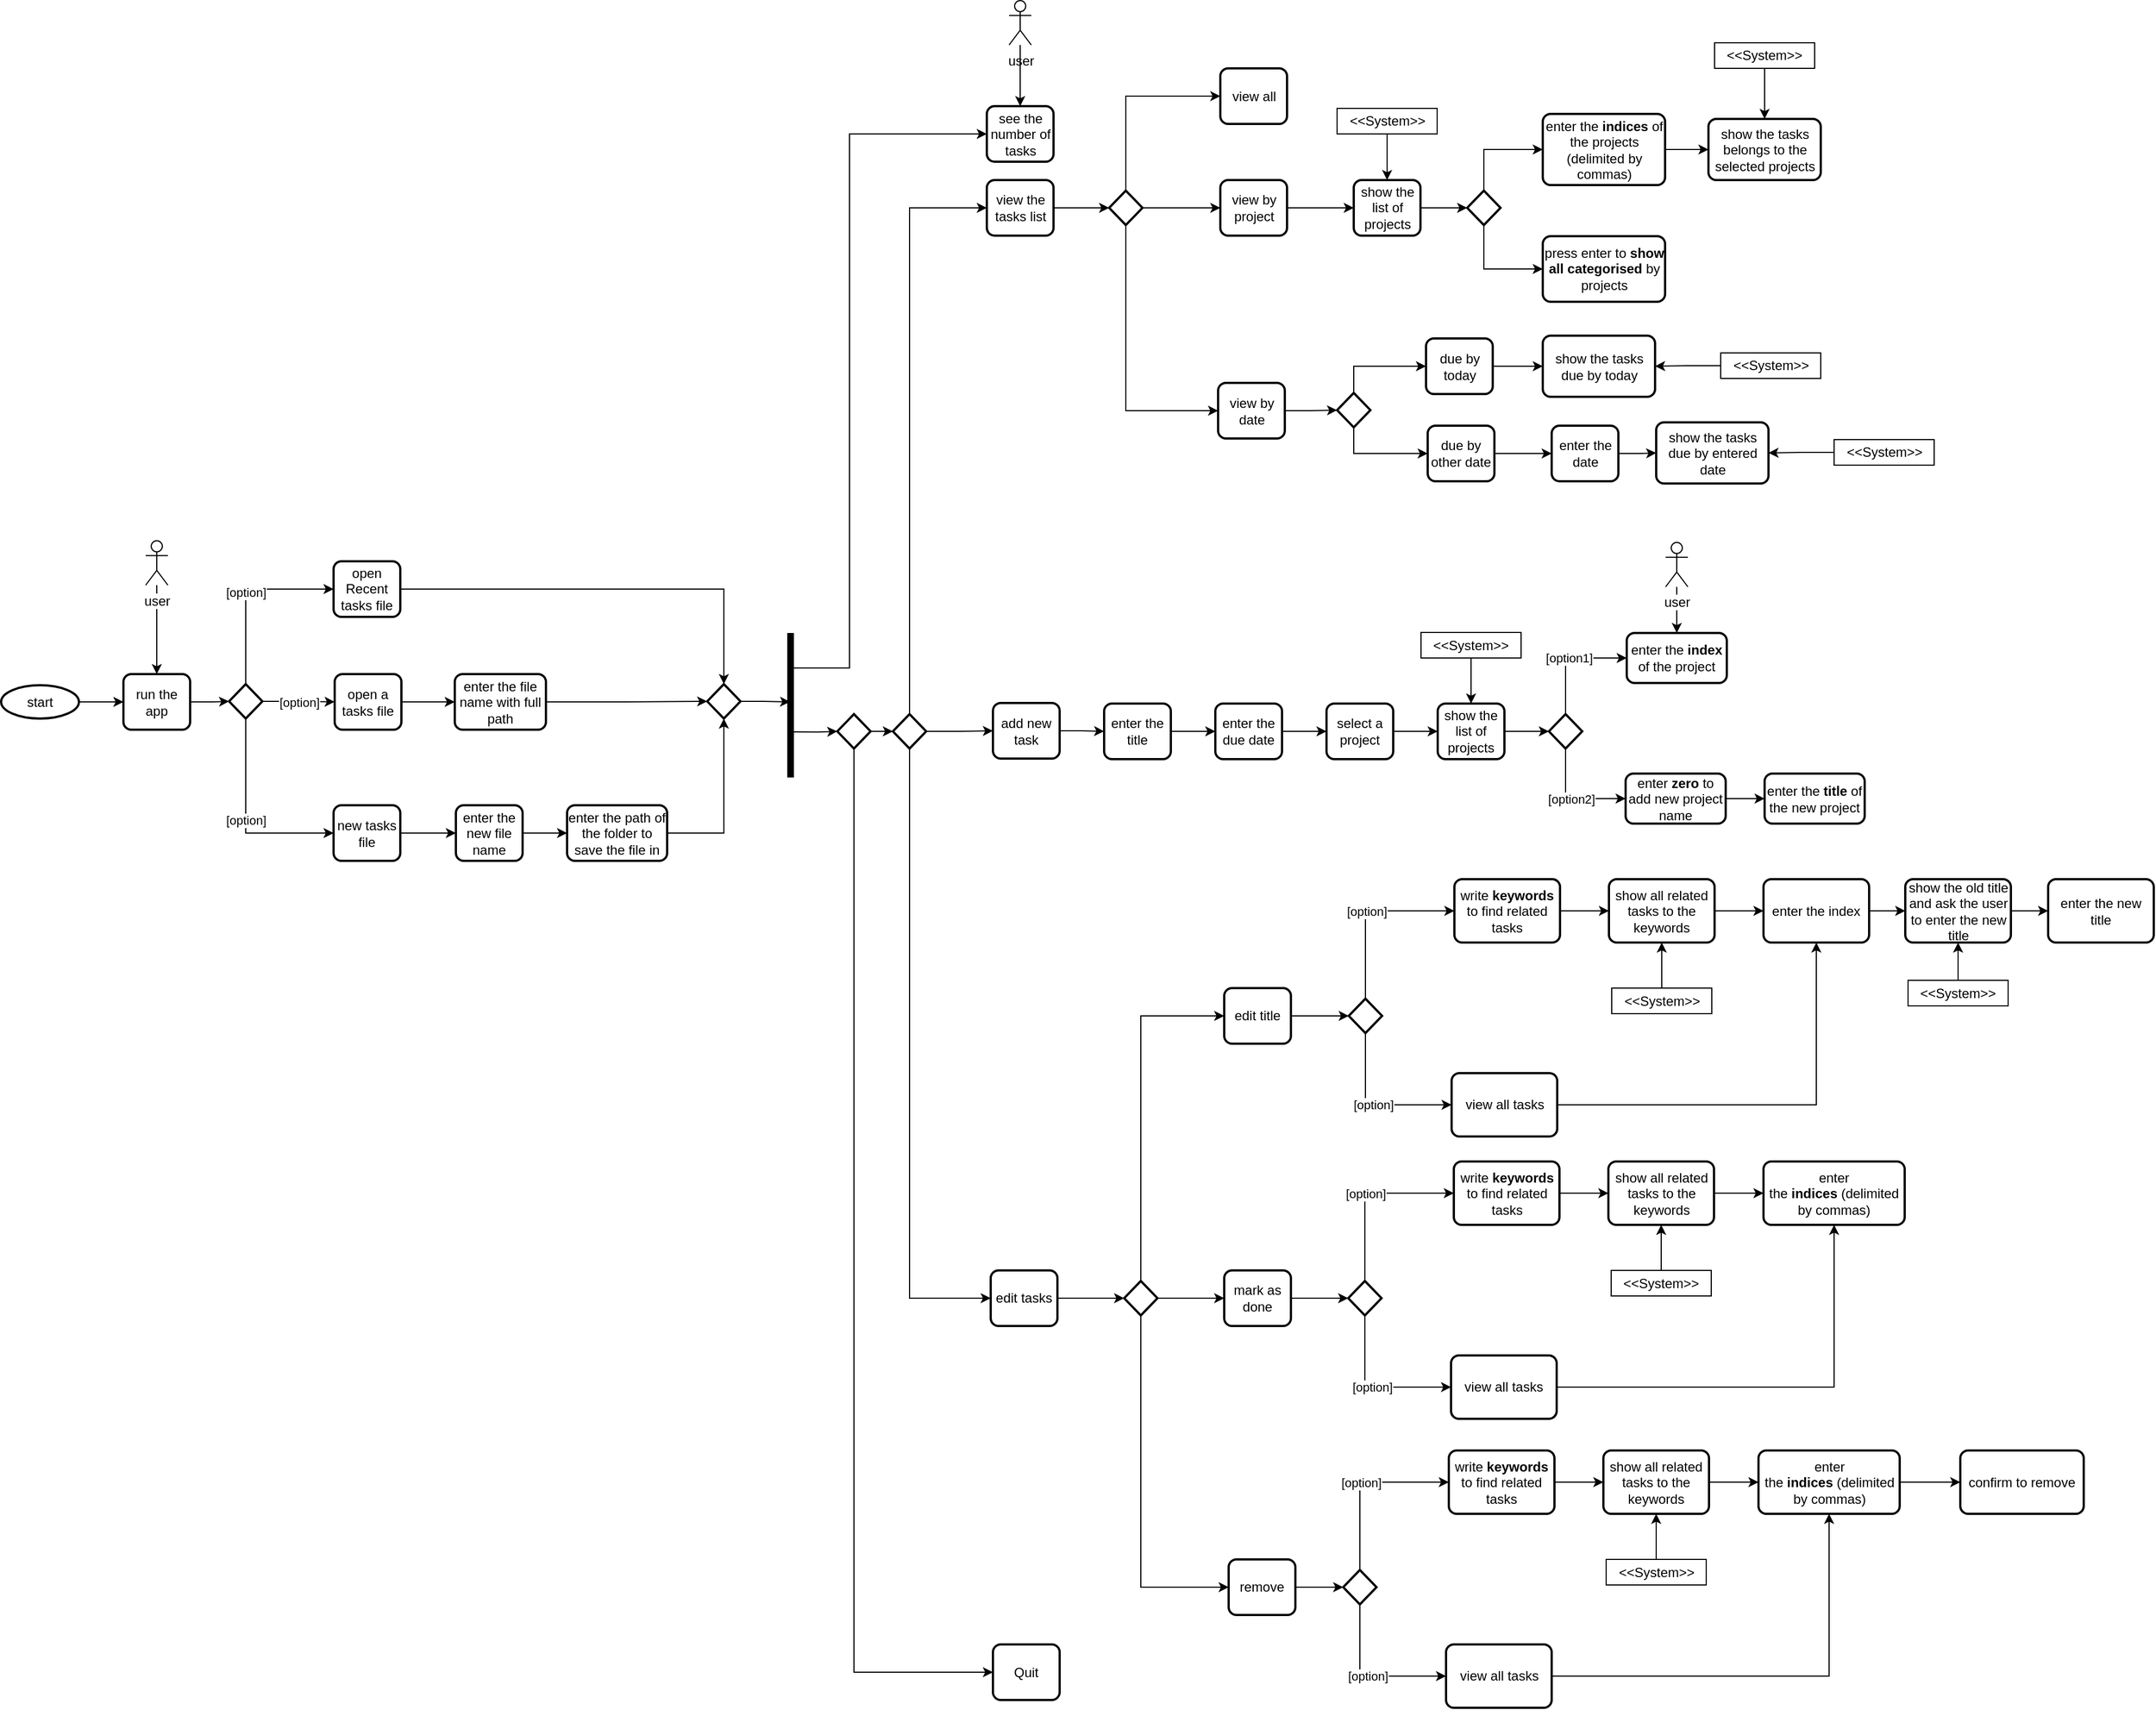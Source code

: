 <mxfile version="12.0.2" type="device" pages="1"><diagram id="8qHTtkfeRFwUpSeMdJEr" name="Process"><mxGraphModel dx="932" dy="538" grid="1" gridSize="10" guides="1" tooltips="1" connect="1" arrows="1" fold="1" page="1" pageScale="1" pageWidth="2336" pageHeight="1654" math="0" shadow="0"><root><mxCell id="0"/><mxCell id="1" parent="0"/><mxCell id="Z6QTCyZ7b-ah7vZS-pWh-4" value="" style="edgeStyle=orthogonalEdgeStyle;rounded=0;orthogonalLoop=1;jettySize=auto;html=1;" parent="1" source="Z6QTCyZ7b-ah7vZS-pWh-1" target="Z6QTCyZ7b-ah7vZS-pWh-3" edge="1"><mxGeometry relative="1" as="geometry"/></mxCell><mxCell id="Z6QTCyZ7b-ah7vZS-pWh-1" value="start" style="strokeWidth=2;html=1;shape=mxgraph.flowchart.start_1;whiteSpace=wrap;" parent="1" vertex="1"><mxGeometry x="55" y="656.5" width="70" height="30" as="geometry"/></mxCell><mxCell id="iIw2OjgRya1VTUemQfGs-57" style="edgeStyle=orthogonalEdgeStyle;rounded=0;orthogonalLoop=1;jettySize=auto;html=1;entryX=0;entryY=0.5;entryDx=0;entryDy=0;entryPerimeter=0;" parent="1" source="Z6QTCyZ7b-ah7vZS-pWh-3" target="iIw2OjgRya1VTUemQfGs-56" edge="1"><mxGeometry relative="1" as="geometry"/></mxCell><mxCell id="Z6QTCyZ7b-ah7vZS-pWh-3" value="run the app" style="rounded=1;whiteSpace=wrap;html=1;absoluteArcSize=1;arcSize=14;strokeWidth=2;" parent="1" vertex="1"><mxGeometry x="165" y="646.5" width="60" height="50" as="geometry"/></mxCell><mxCell id="Z6QTCyZ7b-ah7vZS-pWh-7" value="" style="edgeStyle=orthogonalEdgeStyle;rounded=0;orthogonalLoop=1;jettySize=auto;html=1;" parent="1" source="Z6QTCyZ7b-ah7vZS-pWh-5" target="Z6QTCyZ7b-ah7vZS-pWh-3" edge="1"><mxGeometry relative="1" as="geometry"/></mxCell><mxCell id="Z6QTCyZ7b-ah7vZS-pWh-5" value="user" style="shape=umlActor;verticalLabelPosition=bottom;labelBackgroundColor=#ffffff;verticalAlign=top;html=1;outlineConnect=0;" parent="1" vertex="1"><mxGeometry x="185" y="526.5" width="20" height="40" as="geometry"/></mxCell><mxCell id="Z6QTCyZ7b-ah7vZS-pWh-18" value="[option]" style="edgeStyle=orthogonalEdgeStyle;rounded=0;orthogonalLoop=1;jettySize=auto;html=1;entryX=0;entryY=0.5;entryDx=0;entryDy=0;exitX=1;exitY=0.5;exitDx=0;exitDy=0;exitPerimeter=0;" parent="1" source="iIw2OjgRya1VTUemQfGs-56" target="Z6QTCyZ7b-ah7vZS-pWh-16" edge="1"><mxGeometry relative="1" as="geometry"><mxPoint x="310" y="672.5" as="sourcePoint"/></mxGeometry></mxCell><mxCell id="Z6QTCyZ7b-ah7vZS-pWh-19" value="[option]" style="edgeStyle=orthogonalEdgeStyle;rounded=0;orthogonalLoop=1;jettySize=auto;html=1;exitX=0.5;exitY=0;exitDx=0;exitDy=0;exitPerimeter=0;entryX=0;entryY=0.5;entryDx=0;entryDy=0;" parent="1" source="iIw2OjgRya1VTUemQfGs-56" target="Z6QTCyZ7b-ah7vZS-pWh-15" edge="1"><mxGeometry relative="1" as="geometry"><mxPoint x="305" y="652.5" as="sourcePoint"/></mxGeometry></mxCell><mxCell id="Z6QTCyZ7b-ah7vZS-pWh-20" value="[option]" style="edgeStyle=orthogonalEdgeStyle;rounded=0;orthogonalLoop=1;jettySize=auto;html=1;exitX=0.5;exitY=1;exitDx=0;exitDy=0;exitPerimeter=0;entryX=0;entryY=0.5;entryDx=0;entryDy=0;" parent="1" source="iIw2OjgRya1VTUemQfGs-56" target="Z6QTCyZ7b-ah7vZS-pWh-17" edge="1"><mxGeometry relative="1" as="geometry"><mxPoint x="305" y="692.5" as="sourcePoint"/></mxGeometry></mxCell><mxCell id="iIw2OjgRya1VTUemQfGs-129" style="edgeStyle=orthogonalEdgeStyle;rounded=0;orthogonalLoop=1;jettySize=auto;html=1;entryX=0.5;entryY=0;entryDx=0;entryDy=0;entryPerimeter=0;" parent="1" source="Z6QTCyZ7b-ah7vZS-pWh-15" target="iIw2OjgRya1VTUemQfGs-128" edge="1"><mxGeometry relative="1" as="geometry"/></mxCell><mxCell id="Z6QTCyZ7b-ah7vZS-pWh-15" value="open Recent tasks file" style="rounded=1;whiteSpace=wrap;html=1;absoluteArcSize=1;arcSize=14;strokeWidth=2;" parent="1" vertex="1"><mxGeometry x="354" y="545" width="60" height="50" as="geometry"/></mxCell><mxCell id="iIw2OjgRya1VTUemQfGs-123" value="" style="edgeStyle=orthogonalEdgeStyle;rounded=0;orthogonalLoop=1;jettySize=auto;html=1;" parent="1" source="Z6QTCyZ7b-ah7vZS-pWh-16" target="iIw2OjgRya1VTUemQfGs-122" edge="1"><mxGeometry relative="1" as="geometry"/></mxCell><mxCell id="Z6QTCyZ7b-ah7vZS-pWh-16" value="open a tasks file" style="rounded=1;whiteSpace=wrap;html=1;absoluteArcSize=1;arcSize=14;strokeWidth=2;" parent="1" vertex="1"><mxGeometry x="355" y="646.5" width="60" height="50" as="geometry"/></mxCell><mxCell id="iIw2OjgRya1VTUemQfGs-130" style="edgeStyle=orthogonalEdgeStyle;rounded=0;orthogonalLoop=1;jettySize=auto;html=1;entryX=0;entryY=0.5;entryDx=0;entryDy=0;entryPerimeter=0;" parent="1" source="iIw2OjgRya1VTUemQfGs-122" target="iIw2OjgRya1VTUemQfGs-128" edge="1"><mxGeometry relative="1" as="geometry"/></mxCell><mxCell id="iIw2OjgRya1VTUemQfGs-122" value="enter the file name with full path" style="rounded=1;whiteSpace=wrap;html=1;absoluteArcSize=1;arcSize=14;strokeWidth=2;" parent="1" vertex="1"><mxGeometry x="463" y="646.5" width="82" height="50" as="geometry"/></mxCell><mxCell id="iIw2OjgRya1VTUemQfGs-125" value="" style="edgeStyle=orthogonalEdgeStyle;rounded=0;orthogonalLoop=1;jettySize=auto;html=1;" parent="1" source="Z6QTCyZ7b-ah7vZS-pWh-17" target="iIw2OjgRya1VTUemQfGs-124" edge="1"><mxGeometry relative="1" as="geometry"/></mxCell><mxCell id="Z6QTCyZ7b-ah7vZS-pWh-17" value="new tasks file" style="rounded=1;whiteSpace=wrap;html=1;absoluteArcSize=1;arcSize=14;strokeWidth=2;" parent="1" vertex="1"><mxGeometry x="354" y="764.5" width="60" height="50" as="geometry"/></mxCell><mxCell id="iIw2OjgRya1VTUemQfGs-127" value="" style="edgeStyle=orthogonalEdgeStyle;rounded=0;orthogonalLoop=1;jettySize=auto;html=1;" parent="1" source="iIw2OjgRya1VTUemQfGs-124" target="iIw2OjgRya1VTUemQfGs-126" edge="1"><mxGeometry relative="1" as="geometry"/></mxCell><mxCell id="iIw2OjgRya1VTUemQfGs-124" value="enter the new file name" style="rounded=1;whiteSpace=wrap;html=1;absoluteArcSize=1;arcSize=14;strokeWidth=2;" parent="1" vertex="1"><mxGeometry x="464" y="764.5" width="60" height="50" as="geometry"/></mxCell><mxCell id="iIw2OjgRya1VTUemQfGs-131" style="edgeStyle=orthogonalEdgeStyle;rounded=0;orthogonalLoop=1;jettySize=auto;html=1;entryX=0.5;entryY=1;entryDx=0;entryDy=0;entryPerimeter=0;" parent="1" source="iIw2OjgRya1VTUemQfGs-126" target="iIw2OjgRya1VTUemQfGs-128" edge="1"><mxGeometry relative="1" as="geometry"/></mxCell><mxCell id="iIw2OjgRya1VTUemQfGs-126" value="enter the path of the folder to save the file in" style="rounded=1;whiteSpace=wrap;html=1;absoluteArcSize=1;arcSize=14;strokeWidth=2;" parent="1" vertex="1"><mxGeometry x="564" y="764.5" width="90" height="50" as="geometry"/></mxCell><mxCell id="Z6QTCyZ7b-ah7vZS-pWh-27" style="edgeStyle=orthogonalEdgeStyle;rounded=0;orthogonalLoop=1;jettySize=auto;html=1;exitX=0.75;exitY=0.5;exitDx=0;exitDy=0;exitPerimeter=0;entryX=0;entryY=0.5;entryDx=0;entryDy=0;" parent="1" source="Z6QTCyZ7b-ah7vZS-pWh-21" target="Z6QTCyZ7b-ah7vZS-pWh-26" edge="1"><mxGeometry relative="1" as="geometry"><Array as="points"><mxPoint x="765" y="641"/><mxPoint x="818" y="641"/><mxPoint x="818" y="161"/></Array></mxGeometry></mxCell><mxCell id="iIw2OjgRya1VTUemQfGs-5" style="edgeStyle=orthogonalEdgeStyle;rounded=0;orthogonalLoop=1;jettySize=auto;html=1;exitX=0.5;exitY=1;exitDx=0;exitDy=0;exitPerimeter=0;entryX=0;entryY=0.5;entryDx=0;entryDy=0;" parent="1" source="iIw2OjgRya1VTUemQfGs-59" target="iIw2OjgRya1VTUemQfGs-4" edge="1"><mxGeometry relative="1" as="geometry"><Array as="points"><mxPoint x="822" y="1545"/></Array></mxGeometry></mxCell><mxCell id="iIw2OjgRya1VTUemQfGs-60" style="edgeStyle=orthogonalEdgeStyle;rounded=0;orthogonalLoop=1;jettySize=auto;html=1;entryX=0;entryY=0.5;entryDx=0;entryDy=0;entryPerimeter=0;exitX=0.315;exitY=0.694;exitDx=0;exitDy=0;exitPerimeter=0;" parent="1" source="Z6QTCyZ7b-ah7vZS-pWh-21" target="iIw2OjgRya1VTUemQfGs-59" edge="1"><mxGeometry relative="1" as="geometry"/></mxCell><mxCell id="Z6QTCyZ7b-ah7vZS-pWh-21" value="" style="shape=line;html=1;strokeWidth=6;strokeColor=#000000;rotation=-90;" parent="1" vertex="1"><mxGeometry x="700" y="669.5" width="130" height="10" as="geometry"/></mxCell><mxCell id="Z6QTCyZ7b-ah7vZS-pWh-26" value="see the number of tasks" style="rounded=1;whiteSpace=wrap;html=1;absoluteArcSize=1;arcSize=14;strokeWidth=2;" parent="1" vertex="1"><mxGeometry x="941.5" y="135.5" width="60" height="50" as="geometry"/></mxCell><mxCell id="Z6QTCyZ7b-ah7vZS-pWh-31" style="edgeStyle=orthogonalEdgeStyle;rounded=0;orthogonalLoop=1;jettySize=auto;html=1;entryX=0;entryY=0.5;entryDx=0;entryDy=0;exitX=0.5;exitY=0;exitDx=0;exitDy=0;exitPerimeter=0;" parent="1" source="Z6QTCyZ7b-ah7vZS-pWh-28" target="Z6QTCyZ7b-ah7vZS-pWh-30" edge="1"><mxGeometry relative="1" as="geometry"/></mxCell><mxCell id="Z6QTCyZ7b-ah7vZS-pWh-33" value="" style="edgeStyle=orthogonalEdgeStyle;rounded=0;orthogonalLoop=1;jettySize=auto;html=1;" parent="1" source="Z6QTCyZ7b-ah7vZS-pWh-28" target="Z6QTCyZ7b-ah7vZS-pWh-32" edge="1"><mxGeometry relative="1" as="geometry"/></mxCell><mxCell id="Z6QTCyZ7b-ah7vZS-pWh-35" style="edgeStyle=orthogonalEdgeStyle;rounded=0;orthogonalLoop=1;jettySize=auto;html=1;entryX=0;entryY=0.5;entryDx=0;entryDy=0;exitX=0.5;exitY=1;exitDx=0;exitDy=0;exitPerimeter=0;" parent="1" source="Z6QTCyZ7b-ah7vZS-pWh-28" target="Z6QTCyZ7b-ah7vZS-pWh-34" edge="1"><mxGeometry relative="1" as="geometry"/></mxCell><mxCell id="Z6QTCyZ7b-ah7vZS-pWh-28" value="" style="strokeWidth=2;html=1;shape=mxgraph.flowchart.decision;whiteSpace=wrap;" parent="1" vertex="1"><mxGeometry x="857" y="682.5" width="30" height="31" as="geometry"/></mxCell><mxCell id="iIw2OjgRya1VTUemQfGs-7" style="edgeStyle=orthogonalEdgeStyle;rounded=0;orthogonalLoop=1;jettySize=auto;html=1;" parent="1" source="Z6QTCyZ7b-ah7vZS-pWh-30" target="iIw2OjgRya1VTUemQfGs-6" edge="1"><mxGeometry relative="1" as="geometry"/></mxCell><mxCell id="Z6QTCyZ7b-ah7vZS-pWh-30" value="view the tasks list" style="rounded=1;whiteSpace=wrap;html=1;absoluteArcSize=1;arcSize=14;strokeWidth=2;" parent="1" vertex="1"><mxGeometry x="941.5" y="202" width="60" height="50" as="geometry"/></mxCell><mxCell id="iIw2OjgRya1VTUemQfGs-15" value="" style="edgeStyle=orthogonalEdgeStyle;rounded=0;orthogonalLoop=1;jettySize=auto;html=1;" parent="1" source="Z6QTCyZ7b-ah7vZS-pWh-32" target="iIw2OjgRya1VTUemQfGs-14" edge="1"><mxGeometry relative="1" as="geometry"/></mxCell><mxCell id="Z6QTCyZ7b-ah7vZS-pWh-32" value="add new task" style="rounded=1;whiteSpace=wrap;html=1;absoluteArcSize=1;arcSize=14;strokeWidth=2;" parent="1" vertex="1"><mxGeometry x="947" y="672.5" width="60" height="50" as="geometry"/></mxCell><mxCell id="iIw2OjgRya1VTUemQfGs-17" value="" style="edgeStyle=orthogonalEdgeStyle;rounded=0;orthogonalLoop=1;jettySize=auto;html=1;" parent="1" source="iIw2OjgRya1VTUemQfGs-14" target="iIw2OjgRya1VTUemQfGs-16" edge="1"><mxGeometry relative="1" as="geometry"/></mxCell><mxCell id="iIw2OjgRya1VTUemQfGs-14" value="enter the title" style="rounded=1;whiteSpace=wrap;html=1;absoluteArcSize=1;arcSize=14;strokeWidth=2;" parent="1" vertex="1"><mxGeometry x="1047" y="673" width="60" height="50" as="geometry"/></mxCell><mxCell id="iIw2OjgRya1VTUemQfGs-19" value="" style="edgeStyle=orthogonalEdgeStyle;rounded=0;orthogonalLoop=1;jettySize=auto;html=1;" parent="1" source="iIw2OjgRya1VTUemQfGs-16" target="iIw2OjgRya1VTUemQfGs-18" edge="1"><mxGeometry relative="1" as="geometry"/></mxCell><mxCell id="iIw2OjgRya1VTUemQfGs-16" value="enter the due date" style="rounded=1;whiteSpace=wrap;html=1;absoluteArcSize=1;arcSize=14;strokeWidth=2;" parent="1" vertex="1"><mxGeometry x="1147" y="673" width="60" height="50" as="geometry"/></mxCell><mxCell id="iIw2OjgRya1VTUemQfGs-21" value="" style="edgeStyle=orthogonalEdgeStyle;rounded=0;orthogonalLoop=1;jettySize=auto;html=1;" parent="1" source="iIw2OjgRya1VTUemQfGs-18" target="iIw2OjgRya1VTUemQfGs-20" edge="1"><mxGeometry relative="1" as="geometry"/></mxCell><mxCell id="iIw2OjgRya1VTUemQfGs-18" value="select a project" style="rounded=1;whiteSpace=wrap;html=1;absoluteArcSize=1;arcSize=14;strokeWidth=2;" parent="1" vertex="1"><mxGeometry x="1247" y="673" width="60" height="50" as="geometry"/></mxCell><mxCell id="iIw2OjgRya1VTUemQfGs-30" style="edgeStyle=orthogonalEdgeStyle;rounded=0;orthogonalLoop=1;jettySize=auto;html=1;entryX=0;entryY=0.5;entryDx=0;entryDy=0;entryPerimeter=0;" parent="1" source="iIw2OjgRya1VTUemQfGs-20" target="iIw2OjgRya1VTUemQfGs-27" edge="1"><mxGeometry relative="1" as="geometry"/></mxCell><mxCell id="iIw2OjgRya1VTUemQfGs-20" value="show the list of projects" style="rounded=1;whiteSpace=wrap;html=1;absoluteArcSize=1;arcSize=14;strokeWidth=2;" parent="1" vertex="1"><mxGeometry x="1347" y="673" width="60" height="50" as="geometry"/></mxCell><mxCell id="iIw2OjgRya1VTUemQfGs-25" value="enter the &lt;b&gt;index&lt;/b&gt; of the project" style="rounded=1;whiteSpace=wrap;html=1;absoluteArcSize=1;arcSize=14;strokeWidth=2;" parent="1" vertex="1"><mxGeometry x="1517" y="609.5" width="90" height="45" as="geometry"/></mxCell><mxCell id="iIw2OjgRya1VTUemQfGs-65" style="edgeStyle=orthogonalEdgeStyle;rounded=0;orthogonalLoop=1;jettySize=auto;html=1;" parent="1" source="Z6QTCyZ7b-ah7vZS-pWh-34" target="iIw2OjgRya1VTUemQfGs-64" edge="1"><mxGeometry relative="1" as="geometry"/></mxCell><mxCell id="Z6QTCyZ7b-ah7vZS-pWh-34" value="edit tasks" style="rounded=1;whiteSpace=wrap;html=1;absoluteArcSize=1;arcSize=14;strokeWidth=2;" parent="1" vertex="1"><mxGeometry x="945" y="1183" width="60" height="50" as="geometry"/></mxCell><mxCell id="iIw2OjgRya1VTUemQfGs-74" style="edgeStyle=orthogonalEdgeStyle;rounded=0;orthogonalLoop=1;jettySize=auto;html=1;entryX=0;entryY=0.5;entryDx=0;entryDy=0;entryPerimeter=0;" parent="1" source="iIw2OjgRya1VTUemQfGs-62" target="iIw2OjgRya1VTUemQfGs-73" edge="1"><mxGeometry relative="1" as="geometry"/></mxCell><mxCell id="iIw2OjgRya1VTUemQfGs-62" value="edit title" style="rounded=1;whiteSpace=wrap;html=1;absoluteArcSize=1;arcSize=14;strokeWidth=2;" parent="1" vertex="1"><mxGeometry x="1155" y="929" width="60" height="50" as="geometry"/></mxCell><mxCell id="iIw2OjgRya1VTUemQfGs-1" value="user" style="shape=umlActor;verticalLabelPosition=bottom;labelBackgroundColor=#ffffff;verticalAlign=top;html=1;outlineConnect=0;" parent="1" vertex="1"><mxGeometry x="961.5" y="40.5" width="20" height="40" as="geometry"/></mxCell><mxCell id="iIw2OjgRya1VTUemQfGs-2" value="" style="edgeStyle=orthogonalEdgeStyle;rounded=0;orthogonalLoop=1;jettySize=auto;html=1;entryX=0.5;entryY=0;entryDx=0;entryDy=0;" parent="1" source="iIw2OjgRya1VTUemQfGs-1" target="Z6QTCyZ7b-ah7vZS-pWh-26" edge="1"><mxGeometry relative="1" as="geometry"><mxPoint x="895.5" y="110.5" as="targetPoint"/></mxGeometry></mxCell><mxCell id="iIw2OjgRya1VTUemQfGs-4" value="Quit" style="rounded=1;whiteSpace=wrap;html=1;absoluteArcSize=1;arcSize=14;strokeWidth=2;" parent="1" vertex="1"><mxGeometry x="947" y="1519.5" width="60" height="50" as="geometry"/></mxCell><mxCell id="iIw2OjgRya1VTUemQfGs-9" style="edgeStyle=orthogonalEdgeStyle;rounded=0;orthogonalLoop=1;jettySize=auto;html=1;entryX=0;entryY=0.5;entryDx=0;entryDy=0;exitX=0.5;exitY=0;exitDx=0;exitDy=0;exitPerimeter=0;" parent="1" source="iIw2OjgRya1VTUemQfGs-6" target="iIw2OjgRya1VTUemQfGs-8" edge="1"><mxGeometry relative="1" as="geometry"/></mxCell><mxCell id="iIw2OjgRya1VTUemQfGs-11" style="edgeStyle=orthogonalEdgeStyle;rounded=0;orthogonalLoop=1;jettySize=auto;html=1;entryX=0;entryY=0.5;entryDx=0;entryDy=0;" parent="1" source="iIw2OjgRya1VTUemQfGs-6" target="iIw2OjgRya1VTUemQfGs-10" edge="1"><mxGeometry relative="1" as="geometry"/></mxCell><mxCell id="iIw2OjgRya1VTUemQfGs-13" style="edgeStyle=orthogonalEdgeStyle;rounded=0;orthogonalLoop=1;jettySize=auto;html=1;entryX=0;entryY=0.5;entryDx=0;entryDy=0;exitX=0.5;exitY=1;exitDx=0;exitDy=0;exitPerimeter=0;" parent="1" source="iIw2OjgRya1VTUemQfGs-6" target="iIw2OjgRya1VTUemQfGs-12" edge="1"><mxGeometry relative="1" as="geometry"/></mxCell><mxCell id="iIw2OjgRya1VTUemQfGs-6" value="" style="strokeWidth=2;html=1;shape=mxgraph.flowchart.decision;whiteSpace=wrap;" parent="1" vertex="1"><mxGeometry x="1051.5" y="211.5" width="30" height="31" as="geometry"/></mxCell><mxCell id="iIw2OjgRya1VTUemQfGs-8" value="view all" style="rounded=1;whiteSpace=wrap;html=1;absoluteArcSize=1;arcSize=14;strokeWidth=2;" parent="1" vertex="1"><mxGeometry x="1151.5" y="101.5" width="60" height="50" as="geometry"/></mxCell><mxCell id="iIw2OjgRya1VTUemQfGs-39" value="" style="edgeStyle=orthogonalEdgeStyle;rounded=0;orthogonalLoop=1;jettySize=auto;html=1;" parent="1" source="iIw2OjgRya1VTUemQfGs-10" target="iIw2OjgRya1VTUemQfGs-38" edge="1"><mxGeometry relative="1" as="geometry"/></mxCell><mxCell id="iIw2OjgRya1VTUemQfGs-10" value="view by project" style="rounded=1;whiteSpace=wrap;html=1;absoluteArcSize=1;arcSize=14;strokeWidth=2;" parent="1" vertex="1"><mxGeometry x="1151.5" y="202" width="60" height="50" as="geometry"/></mxCell><mxCell id="iIw2OjgRya1VTUemQfGs-45" style="edgeStyle=orthogonalEdgeStyle;rounded=0;orthogonalLoop=1;jettySize=auto;html=1;entryX=0;entryY=0.5;entryDx=0;entryDy=0;entryPerimeter=0;" parent="1" source="iIw2OjgRya1VTUemQfGs-38" target="iIw2OjgRya1VTUemQfGs-43" edge="1"><mxGeometry relative="1" as="geometry"/></mxCell><mxCell id="iIw2OjgRya1VTUemQfGs-38" value="show the list of projects" style="rounded=1;whiteSpace=wrap;html=1;absoluteArcSize=1;arcSize=14;strokeWidth=2;" parent="1" vertex="1"><mxGeometry x="1271.5" y="202" width="60" height="50" as="geometry"/></mxCell><mxCell id="iIw2OjgRya1VTUemQfGs-134" style="edgeStyle=orthogonalEdgeStyle;rounded=0;orthogonalLoop=1;jettySize=auto;html=1;entryX=0;entryY=0.5;entryDx=0;entryDy=0;entryPerimeter=0;" parent="1" source="iIw2OjgRya1VTUemQfGs-12" target="iIw2OjgRya1VTUemQfGs-133" edge="1"><mxGeometry relative="1" as="geometry"/></mxCell><mxCell id="iIw2OjgRya1VTUemQfGs-12" value="view by date" style="rounded=1;whiteSpace=wrap;html=1;absoluteArcSize=1;arcSize=14;strokeWidth=2;" parent="1" vertex="1"><mxGeometry x="1149.5" y="384.5" width="60" height="50" as="geometry"/></mxCell><mxCell id="iIw2OjgRya1VTUemQfGs-24" value="" style="edgeStyle=orthogonalEdgeStyle;rounded=0;orthogonalLoop=1;jettySize=auto;html=1;" parent="1" source="iIw2OjgRya1VTUemQfGs-23" target="iIw2OjgRya1VTUemQfGs-20" edge="1"><mxGeometry relative="1" as="geometry"/></mxCell><mxCell id="iIw2OjgRya1VTUemQfGs-23" value="&amp;lt;&amp;lt;System&amp;gt;&amp;gt;" style="rounded=0;whiteSpace=wrap;html=1;" parent="1" vertex="1"><mxGeometry x="1332" y="609" width="90" height="23" as="geometry"/></mxCell><mxCell id="iIw2OjgRya1VTUemQfGs-31" value="[option1]" style="edgeStyle=orthogonalEdgeStyle;rounded=0;orthogonalLoop=1;jettySize=auto;html=1;entryX=0;entryY=0.5;entryDx=0;entryDy=0;exitX=0.5;exitY=0;exitDx=0;exitDy=0;exitPerimeter=0;" parent="1" source="iIw2OjgRya1VTUemQfGs-27" target="iIw2OjgRya1VTUemQfGs-25" edge="1"><mxGeometry relative="1" as="geometry"/></mxCell><mxCell id="iIw2OjgRya1VTUemQfGs-33" value="[option2]" style="edgeStyle=orthogonalEdgeStyle;rounded=0;orthogonalLoop=1;jettySize=auto;html=1;entryX=0;entryY=0.5;entryDx=0;entryDy=0;exitX=0.5;exitY=1;exitDx=0;exitDy=0;exitPerimeter=0;" parent="1" source="iIw2OjgRya1VTUemQfGs-27" target="iIw2OjgRya1VTUemQfGs-32" edge="1"><mxGeometry relative="1" as="geometry"/></mxCell><mxCell id="iIw2OjgRya1VTUemQfGs-27" value="" style="strokeWidth=2;html=1;shape=mxgraph.flowchart.decision;whiteSpace=wrap;" parent="1" vertex="1"><mxGeometry x="1447" y="682.5" width="30" height="31" as="geometry"/></mxCell><mxCell id="iIw2OjgRya1VTUemQfGs-35" value="" style="edgeStyle=orthogonalEdgeStyle;rounded=0;orthogonalLoop=1;jettySize=auto;html=1;" parent="1" source="iIw2OjgRya1VTUemQfGs-32" target="iIw2OjgRya1VTUemQfGs-34" edge="1"><mxGeometry relative="1" as="geometry"/></mxCell><mxCell id="iIw2OjgRya1VTUemQfGs-32" value="enter &lt;b&gt;zero&lt;/b&gt; to add new project name" style="rounded=1;whiteSpace=wrap;html=1;absoluteArcSize=1;arcSize=14;strokeWidth=2;" parent="1" vertex="1"><mxGeometry x="1516" y="736" width="90" height="45" as="geometry"/></mxCell><mxCell id="iIw2OjgRya1VTUemQfGs-34" value="enter the &lt;b&gt;title&lt;/b&gt; of the new project" style="rounded=1;whiteSpace=wrap;html=1;absoluteArcSize=1;arcSize=14;strokeWidth=2;" parent="1" vertex="1"><mxGeometry x="1641" y="736" width="90" height="45" as="geometry"/></mxCell><mxCell id="iIw2OjgRya1VTUemQfGs-37" style="edgeStyle=orthogonalEdgeStyle;rounded=0;orthogonalLoop=1;jettySize=auto;html=1;entryX=0.5;entryY=0;entryDx=0;entryDy=0;" parent="1" source="iIw2OjgRya1VTUemQfGs-36" target="iIw2OjgRya1VTUemQfGs-25" edge="1"><mxGeometry relative="1" as="geometry"/></mxCell><mxCell id="iIw2OjgRya1VTUemQfGs-36" value="user" style="shape=umlActor;verticalLabelPosition=bottom;labelBackgroundColor=#ffffff;verticalAlign=top;html=1;outlineConnect=0;" parent="1" vertex="1"><mxGeometry x="1552" y="528" width="20" height="40" as="geometry"/></mxCell><mxCell id="iIw2OjgRya1VTUemQfGs-41" style="edgeStyle=orthogonalEdgeStyle;rounded=0;orthogonalLoop=1;jettySize=auto;html=1;entryX=0.5;entryY=0;entryDx=0;entryDy=0;" parent="1" source="iIw2OjgRya1VTUemQfGs-40" target="iIw2OjgRya1VTUemQfGs-38" edge="1"><mxGeometry relative="1" as="geometry"/></mxCell><mxCell id="iIw2OjgRya1VTUemQfGs-40" value="&amp;lt;&amp;lt;System&amp;gt;&amp;gt;" style="rounded=0;whiteSpace=wrap;html=1;" parent="1" vertex="1"><mxGeometry x="1256.5" y="137.5" width="90" height="23" as="geometry"/></mxCell><mxCell id="iIw2OjgRya1VTUemQfGs-51" value="" style="edgeStyle=orthogonalEdgeStyle;rounded=0;orthogonalLoop=1;jettySize=auto;html=1;" parent="1" source="iIw2OjgRya1VTUemQfGs-42" target="iIw2OjgRya1VTUemQfGs-50" edge="1"><mxGeometry relative="1" as="geometry"/></mxCell><mxCell id="iIw2OjgRya1VTUemQfGs-42" value="enter the &lt;b&gt;indices&lt;/b&gt;&amp;nbsp;of the projects (delimited by commas)" style="rounded=1;whiteSpace=wrap;html=1;absoluteArcSize=1;arcSize=14;strokeWidth=2;" parent="1" vertex="1"><mxGeometry x="1441.5" y="142.5" width="110" height="64" as="geometry"/></mxCell><mxCell id="iIw2OjgRya1VTUemQfGs-50" value="show the tasks belongs to the selected projects" style="rounded=1;whiteSpace=wrap;html=1;absoluteArcSize=1;arcSize=14;strokeWidth=2;" parent="1" vertex="1"><mxGeometry x="1590.5" y="147" width="101" height="55" as="geometry"/></mxCell><mxCell id="iIw2OjgRya1VTUemQfGs-47" style="edgeStyle=orthogonalEdgeStyle;rounded=0;orthogonalLoop=1;jettySize=auto;html=1;entryX=0;entryY=0.5;entryDx=0;entryDy=0;exitX=0.5;exitY=0;exitDx=0;exitDy=0;exitPerimeter=0;" parent="1" source="iIw2OjgRya1VTUemQfGs-43" target="iIw2OjgRya1VTUemQfGs-42" edge="1"><mxGeometry relative="1" as="geometry"/></mxCell><mxCell id="iIw2OjgRya1VTUemQfGs-49" style="edgeStyle=orthogonalEdgeStyle;rounded=0;orthogonalLoop=1;jettySize=auto;html=1;entryX=0;entryY=0.5;entryDx=0;entryDy=0;exitX=0.5;exitY=1;exitDx=0;exitDy=0;exitPerimeter=0;" parent="1" source="iIw2OjgRya1VTUemQfGs-43" target="iIw2OjgRya1VTUemQfGs-48" edge="1"><mxGeometry relative="1" as="geometry"/></mxCell><mxCell id="iIw2OjgRya1VTUemQfGs-43" value="" style="strokeWidth=2;html=1;shape=mxgraph.flowchart.decision;whiteSpace=wrap;" parent="1" vertex="1"><mxGeometry x="1373.5" y="211.5" width="30" height="31" as="geometry"/></mxCell><mxCell id="iIw2OjgRya1VTUemQfGs-48" value="press enter to &lt;b&gt;show all&amp;nbsp;categorised&amp;nbsp;&lt;/b&gt;by projects" style="rounded=1;whiteSpace=wrap;html=1;absoluteArcSize=1;arcSize=14;strokeWidth=2;" parent="1" vertex="1"><mxGeometry x="1441.5" y="252.5" width="110" height="59" as="geometry"/></mxCell><mxCell id="iIw2OjgRya1VTUemQfGs-55" value="" style="edgeStyle=orthogonalEdgeStyle;rounded=0;orthogonalLoop=1;jettySize=auto;html=1;" parent="1" source="iIw2OjgRya1VTUemQfGs-52" target="iIw2OjgRya1VTUemQfGs-50" edge="1"><mxGeometry relative="1" as="geometry"/></mxCell><mxCell id="iIw2OjgRya1VTUemQfGs-52" value="&amp;lt;&amp;lt;System&amp;gt;&amp;gt;" style="rounded=0;whiteSpace=wrap;html=1;" parent="1" vertex="1"><mxGeometry x="1596" y="78.5" width="90" height="23" as="geometry"/></mxCell><mxCell id="iIw2OjgRya1VTUemQfGs-56" value="" style="strokeWidth=2;html=1;shape=mxgraph.flowchart.decision;whiteSpace=wrap;" parent="1" vertex="1"><mxGeometry x="260" y="655.5" width="30" height="31" as="geometry"/></mxCell><mxCell id="iIw2OjgRya1VTUemQfGs-61" style="edgeStyle=orthogonalEdgeStyle;rounded=0;orthogonalLoop=1;jettySize=auto;html=1;exitX=1;exitY=0.5;exitDx=0;exitDy=0;exitPerimeter=0;" parent="1" source="iIw2OjgRya1VTUemQfGs-59" target="Z6QTCyZ7b-ah7vZS-pWh-28" edge="1"><mxGeometry relative="1" as="geometry"/></mxCell><mxCell id="iIw2OjgRya1VTUemQfGs-59" value="" style="strokeWidth=2;html=1;shape=mxgraph.flowchart.decision;whiteSpace=wrap;" parent="1" vertex="1"><mxGeometry x="807" y="682.5" width="30" height="31" as="geometry"/></mxCell><mxCell id="iIw2OjgRya1VTUemQfGs-66" style="edgeStyle=orthogonalEdgeStyle;rounded=0;orthogonalLoop=1;jettySize=auto;html=1;entryX=0;entryY=0.5;entryDx=0;entryDy=0;exitX=0.5;exitY=0;exitDx=0;exitDy=0;exitPerimeter=0;" parent="1" source="iIw2OjgRya1VTUemQfGs-64" target="iIw2OjgRya1VTUemQfGs-62" edge="1"><mxGeometry relative="1" as="geometry"/></mxCell><mxCell id="iIw2OjgRya1VTUemQfGs-70" value="" style="edgeStyle=orthogonalEdgeStyle;rounded=0;orthogonalLoop=1;jettySize=auto;html=1;" parent="1" source="iIw2OjgRya1VTUemQfGs-64" target="iIw2OjgRya1VTUemQfGs-69" edge="1"><mxGeometry relative="1" as="geometry"/></mxCell><mxCell id="iIw2OjgRya1VTUemQfGs-72" style="edgeStyle=orthogonalEdgeStyle;rounded=0;orthogonalLoop=1;jettySize=auto;html=1;entryX=0;entryY=0.5;entryDx=0;entryDy=0;exitX=0.5;exitY=1;exitDx=0;exitDy=0;exitPerimeter=0;" parent="1" source="iIw2OjgRya1VTUemQfGs-64" target="iIw2OjgRya1VTUemQfGs-71" edge="1"><mxGeometry relative="1" as="geometry"/></mxCell><mxCell id="iIw2OjgRya1VTUemQfGs-64" value="" style="strokeWidth=2;html=1;shape=mxgraph.flowchart.decision;whiteSpace=wrap;" parent="1" vertex="1"><mxGeometry x="1065" y="1192.5" width="30" height="31" as="geometry"/></mxCell><mxCell id="iIw2OjgRya1VTUemQfGs-104" style="edgeStyle=orthogonalEdgeStyle;rounded=0;orthogonalLoop=1;jettySize=auto;html=1;entryX=0;entryY=0.5;entryDx=0;entryDy=0;entryPerimeter=0;" parent="1" source="iIw2OjgRya1VTUemQfGs-69" target="iIw2OjgRya1VTUemQfGs-94" edge="1"><mxGeometry relative="1" as="geometry"/></mxCell><mxCell id="iIw2OjgRya1VTUemQfGs-69" value="mark as done" style="rounded=1;whiteSpace=wrap;html=1;absoluteArcSize=1;arcSize=14;strokeWidth=2;" parent="1" vertex="1"><mxGeometry x="1155" y="1183" width="60" height="50" as="geometry"/></mxCell><mxCell id="iIw2OjgRya1VTUemQfGs-119" style="edgeStyle=orthogonalEdgeStyle;rounded=0;orthogonalLoop=1;jettySize=auto;html=1;entryX=0;entryY=0.5;entryDx=0;entryDy=0;entryPerimeter=0;" parent="1" source="iIw2OjgRya1VTUemQfGs-71" target="iIw2OjgRya1VTUemQfGs-107" edge="1"><mxGeometry relative="1" as="geometry"/></mxCell><mxCell id="iIw2OjgRya1VTUemQfGs-71" value="remove" style="rounded=1;whiteSpace=wrap;html=1;absoluteArcSize=1;arcSize=14;strokeWidth=2;" parent="1" vertex="1"><mxGeometry x="1159" y="1443" width="60" height="50" as="geometry"/></mxCell><mxCell id="iIw2OjgRya1VTUemQfGs-76" value="[option]" style="edgeStyle=orthogonalEdgeStyle;rounded=0;orthogonalLoop=1;jettySize=auto;html=1;entryX=0;entryY=0.5;entryDx=0;entryDy=0;exitX=0.5;exitY=0;exitDx=0;exitDy=0;exitPerimeter=0;" parent="1" source="iIw2OjgRya1VTUemQfGs-73" target="iIw2OjgRya1VTUemQfGs-75" edge="1"><mxGeometry relative="1" as="geometry"/></mxCell><mxCell id="iIw2OjgRya1VTUemQfGs-90" value="[option]" style="edgeStyle=orthogonalEdgeStyle;rounded=0;orthogonalLoop=1;jettySize=auto;html=1;entryX=0;entryY=0.5;entryDx=0;entryDy=0;exitX=0.5;exitY=1;exitDx=0;exitDy=0;exitPerimeter=0;" parent="1" source="iIw2OjgRya1VTUemQfGs-73" target="iIw2OjgRya1VTUemQfGs-89" edge="1"><mxGeometry relative="1" as="geometry"/></mxCell><mxCell id="iIw2OjgRya1VTUemQfGs-73" value="" style="strokeWidth=2;html=1;shape=mxgraph.flowchart.decision;whiteSpace=wrap;" parent="1" vertex="1"><mxGeometry x="1267" y="938.5" width="30" height="31" as="geometry"/></mxCell><mxCell id="iIw2OjgRya1VTUemQfGs-78" value="" style="edgeStyle=orthogonalEdgeStyle;rounded=0;orthogonalLoop=1;jettySize=auto;html=1;" parent="1" source="iIw2OjgRya1VTUemQfGs-75" target="iIw2OjgRya1VTUemQfGs-77" edge="1"><mxGeometry relative="1" as="geometry"/></mxCell><mxCell id="iIw2OjgRya1VTUemQfGs-75" value="write &lt;b&gt;keywords&lt;/b&gt; to find related tasks" style="rounded=1;whiteSpace=wrap;html=1;absoluteArcSize=1;arcSize=14;strokeWidth=2;" parent="1" vertex="1"><mxGeometry x="1362" y="831" width="95" height="57" as="geometry"/></mxCell><mxCell id="iIw2OjgRya1VTUemQfGs-82" value="" style="edgeStyle=orthogonalEdgeStyle;rounded=0;orthogonalLoop=1;jettySize=auto;html=1;" parent="1" source="iIw2OjgRya1VTUemQfGs-77" target="iIw2OjgRya1VTUemQfGs-81" edge="1"><mxGeometry relative="1" as="geometry"/></mxCell><mxCell id="iIw2OjgRya1VTUemQfGs-77" value="show all related tasks to the keywords" style="rounded=1;whiteSpace=wrap;html=1;absoluteArcSize=1;arcSize=14;strokeWidth=2;" parent="1" vertex="1"><mxGeometry x="1501" y="831" width="95" height="57" as="geometry"/></mxCell><mxCell id="iIw2OjgRya1VTUemQfGs-84" value="" style="edgeStyle=orthogonalEdgeStyle;rounded=0;orthogonalLoop=1;jettySize=auto;html=1;" parent="1" source="iIw2OjgRya1VTUemQfGs-81" target="iIw2OjgRya1VTUemQfGs-83" edge="1"><mxGeometry relative="1" as="geometry"/></mxCell><mxCell id="iIw2OjgRya1VTUemQfGs-81" value="enter the index" style="rounded=1;whiteSpace=wrap;html=1;absoluteArcSize=1;arcSize=14;strokeWidth=2;" parent="1" vertex="1"><mxGeometry x="1640" y="831" width="95" height="57" as="geometry"/></mxCell><mxCell id="iIw2OjgRya1VTUemQfGs-88" value="" style="edgeStyle=orthogonalEdgeStyle;rounded=0;orthogonalLoop=1;jettySize=auto;html=1;" parent="1" source="iIw2OjgRya1VTUemQfGs-83" target="iIw2OjgRya1VTUemQfGs-87" edge="1"><mxGeometry relative="1" as="geometry"/></mxCell><mxCell id="iIw2OjgRya1VTUemQfGs-83" value="show the old title and ask the user to enter the new title" style="rounded=1;whiteSpace=wrap;html=1;absoluteArcSize=1;arcSize=14;strokeWidth=2;" parent="1" vertex="1"><mxGeometry x="1767.5" y="831" width="95" height="57" as="geometry"/></mxCell><mxCell id="iIw2OjgRya1VTUemQfGs-87" value="enter the new title" style="rounded=1;whiteSpace=wrap;html=1;absoluteArcSize=1;arcSize=14;strokeWidth=2;" parent="1" vertex="1"><mxGeometry x="1896" y="831" width="95" height="57" as="geometry"/></mxCell><mxCell id="iIw2OjgRya1VTUemQfGs-80" value="" style="edgeStyle=orthogonalEdgeStyle;rounded=0;orthogonalLoop=1;jettySize=auto;html=1;" parent="1" source="iIw2OjgRya1VTUemQfGs-79" target="iIw2OjgRya1VTUemQfGs-77" edge="1"><mxGeometry relative="1" as="geometry"/></mxCell><mxCell id="iIw2OjgRya1VTUemQfGs-79" value="&amp;lt;&amp;lt;System&amp;gt;&amp;gt;" style="rounded=0;whiteSpace=wrap;html=1;" parent="1" vertex="1"><mxGeometry x="1503.5" y="929" width="90" height="23" as="geometry"/></mxCell><mxCell id="iIw2OjgRya1VTUemQfGs-86" value="" style="edgeStyle=orthogonalEdgeStyle;rounded=0;orthogonalLoop=1;jettySize=auto;html=1;" parent="1" source="iIw2OjgRya1VTUemQfGs-85" target="iIw2OjgRya1VTUemQfGs-83" edge="1"><mxGeometry relative="1" as="geometry"/></mxCell><mxCell id="iIw2OjgRya1VTUemQfGs-85" value="&amp;lt;&amp;lt;System&amp;gt;&amp;gt;" style="rounded=0;whiteSpace=wrap;html=1;" parent="1" vertex="1"><mxGeometry x="1770" y="922" width="90" height="23" as="geometry"/></mxCell><mxCell id="iIw2OjgRya1VTUemQfGs-91" style="edgeStyle=orthogonalEdgeStyle;rounded=0;orthogonalLoop=1;jettySize=auto;html=1;entryX=0.5;entryY=1;entryDx=0;entryDy=0;" parent="1" source="iIw2OjgRya1VTUemQfGs-89" target="iIw2OjgRya1VTUemQfGs-81" edge="1"><mxGeometry relative="1" as="geometry"/></mxCell><mxCell id="iIw2OjgRya1VTUemQfGs-89" value="view all tasks" style="rounded=1;whiteSpace=wrap;html=1;absoluteArcSize=1;arcSize=14;strokeWidth=2;" parent="1" vertex="1"><mxGeometry x="1359.5" y="1005.5" width="95" height="57" as="geometry"/></mxCell><mxCell id="iIw2OjgRya1VTUemQfGs-92" value="[option]" style="edgeStyle=orthogonalEdgeStyle;rounded=0;orthogonalLoop=1;jettySize=auto;html=1;entryX=0;entryY=0.5;entryDx=0;entryDy=0;exitX=0.5;exitY=0;exitDx=0;exitDy=0;exitPerimeter=0;" parent="1" source="iIw2OjgRya1VTUemQfGs-94" target="iIw2OjgRya1VTUemQfGs-96" edge="1"><mxGeometry relative="1" as="geometry"/></mxCell><mxCell id="iIw2OjgRya1VTUemQfGs-93" value="[option]" style="edgeStyle=orthogonalEdgeStyle;rounded=0;orthogonalLoop=1;jettySize=auto;html=1;entryX=0;entryY=0.5;entryDx=0;entryDy=0;exitX=0.5;exitY=1;exitDx=0;exitDy=0;exitPerimeter=0;" parent="1" source="iIw2OjgRya1VTUemQfGs-94" target="iIw2OjgRya1VTUemQfGs-103" edge="1"><mxGeometry relative="1" as="geometry"/></mxCell><mxCell id="iIw2OjgRya1VTUemQfGs-94" value="" style="strokeWidth=2;html=1;shape=mxgraph.flowchart.decision;whiteSpace=wrap;" parent="1" vertex="1"><mxGeometry x="1266.5" y="1192.5" width="30" height="31" as="geometry"/></mxCell><mxCell id="iIw2OjgRya1VTUemQfGs-95" value="" style="edgeStyle=orthogonalEdgeStyle;rounded=0;orthogonalLoop=1;jettySize=auto;html=1;" parent="1" source="iIw2OjgRya1VTUemQfGs-96" target="iIw2OjgRya1VTUemQfGs-98" edge="1"><mxGeometry relative="1" as="geometry"/></mxCell><mxCell id="iIw2OjgRya1VTUemQfGs-96" value="write &lt;b&gt;keywords&lt;/b&gt; to find related tasks" style="rounded=1;whiteSpace=wrap;html=1;absoluteArcSize=1;arcSize=14;strokeWidth=2;" parent="1" vertex="1"><mxGeometry x="1361.5" y="1085" width="95" height="57" as="geometry"/></mxCell><mxCell id="iIw2OjgRya1VTUemQfGs-97" value="" style="edgeStyle=orthogonalEdgeStyle;rounded=0;orthogonalLoop=1;jettySize=auto;html=1;" parent="1" source="iIw2OjgRya1VTUemQfGs-98" target="iIw2OjgRya1VTUemQfGs-99" edge="1"><mxGeometry relative="1" as="geometry"/></mxCell><mxCell id="iIw2OjgRya1VTUemQfGs-98" value="show all related tasks to the keywords" style="rounded=1;whiteSpace=wrap;html=1;absoluteArcSize=1;arcSize=14;strokeWidth=2;" parent="1" vertex="1"><mxGeometry x="1500.5" y="1085" width="95" height="57" as="geometry"/></mxCell><mxCell id="iIw2OjgRya1VTUemQfGs-99" value="enter the&amp;nbsp;&lt;b&gt;indices&lt;/b&gt;&amp;nbsp;(delimited by commas)" style="rounded=1;whiteSpace=wrap;html=1;absoluteArcSize=1;arcSize=14;strokeWidth=2;" parent="1" vertex="1"><mxGeometry x="1640" y="1085" width="127" height="57" as="geometry"/></mxCell><mxCell id="iIw2OjgRya1VTUemQfGs-100" value="" style="edgeStyle=orthogonalEdgeStyle;rounded=0;orthogonalLoop=1;jettySize=auto;html=1;" parent="1" source="iIw2OjgRya1VTUemQfGs-101" target="iIw2OjgRya1VTUemQfGs-98" edge="1"><mxGeometry relative="1" as="geometry"/></mxCell><mxCell id="iIw2OjgRya1VTUemQfGs-101" value="&amp;lt;&amp;lt;System&amp;gt;&amp;gt;" style="rounded=0;whiteSpace=wrap;html=1;" parent="1" vertex="1"><mxGeometry x="1503" y="1183" width="90" height="23" as="geometry"/></mxCell><mxCell id="iIw2OjgRya1VTUemQfGs-102" style="edgeStyle=orthogonalEdgeStyle;rounded=0;orthogonalLoop=1;jettySize=auto;html=1;entryX=0.5;entryY=1;entryDx=0;entryDy=0;" parent="1" source="iIw2OjgRya1VTUemQfGs-103" target="iIw2OjgRya1VTUemQfGs-99" edge="1"><mxGeometry relative="1" as="geometry"/></mxCell><mxCell id="iIw2OjgRya1VTUemQfGs-103" value="view all tasks" style="rounded=1;whiteSpace=wrap;html=1;absoluteArcSize=1;arcSize=14;strokeWidth=2;" parent="1" vertex="1"><mxGeometry x="1359" y="1259.5" width="95" height="57" as="geometry"/></mxCell><mxCell id="iIw2OjgRya1VTUemQfGs-105" value="[option]" style="edgeStyle=orthogonalEdgeStyle;rounded=0;orthogonalLoop=1;jettySize=auto;html=1;entryX=0;entryY=0.5;entryDx=0;entryDy=0;exitX=0.5;exitY=0;exitDx=0;exitDy=0;exitPerimeter=0;" parent="1" source="iIw2OjgRya1VTUemQfGs-107" target="iIw2OjgRya1VTUemQfGs-109" edge="1"><mxGeometry relative="1" as="geometry"/></mxCell><mxCell id="iIw2OjgRya1VTUemQfGs-106" value="[option]" style="edgeStyle=orthogonalEdgeStyle;rounded=0;orthogonalLoop=1;jettySize=auto;html=1;entryX=0;entryY=0.5;entryDx=0;entryDy=0;exitX=0.5;exitY=1;exitDx=0;exitDy=0;exitPerimeter=0;" parent="1" source="iIw2OjgRya1VTUemQfGs-107" target="iIw2OjgRya1VTUemQfGs-116" edge="1"><mxGeometry relative="1" as="geometry"/></mxCell><mxCell id="iIw2OjgRya1VTUemQfGs-107" value="" style="strokeWidth=2;html=1;shape=mxgraph.flowchart.decision;whiteSpace=wrap;" parent="1" vertex="1"><mxGeometry x="1262" y="1452.5" width="30" height="31" as="geometry"/></mxCell><mxCell id="iIw2OjgRya1VTUemQfGs-108" value="" style="edgeStyle=orthogonalEdgeStyle;rounded=0;orthogonalLoop=1;jettySize=auto;html=1;" parent="1" source="iIw2OjgRya1VTUemQfGs-109" target="iIw2OjgRya1VTUemQfGs-111" edge="1"><mxGeometry relative="1" as="geometry"/></mxCell><mxCell id="iIw2OjgRya1VTUemQfGs-109" value="write &lt;b&gt;keywords&lt;/b&gt; to find related tasks" style="rounded=1;whiteSpace=wrap;html=1;absoluteArcSize=1;arcSize=14;strokeWidth=2;" parent="1" vertex="1"><mxGeometry x="1357" y="1345" width="95" height="57" as="geometry"/></mxCell><mxCell id="iIw2OjgRya1VTUemQfGs-110" value="" style="edgeStyle=orthogonalEdgeStyle;rounded=0;orthogonalLoop=1;jettySize=auto;html=1;" parent="1" source="iIw2OjgRya1VTUemQfGs-111" target="iIw2OjgRya1VTUemQfGs-112" edge="1"><mxGeometry relative="1" as="geometry"/></mxCell><mxCell id="iIw2OjgRya1VTUemQfGs-111" value="show all related tasks to the keywords" style="rounded=1;whiteSpace=wrap;html=1;absoluteArcSize=1;arcSize=14;strokeWidth=2;" parent="1" vertex="1"><mxGeometry x="1496" y="1345" width="95" height="57" as="geometry"/></mxCell><mxCell id="iIw2OjgRya1VTUemQfGs-121" value="" style="edgeStyle=orthogonalEdgeStyle;rounded=0;orthogonalLoop=1;jettySize=auto;html=1;" parent="1" source="iIw2OjgRya1VTUemQfGs-112" target="iIw2OjgRya1VTUemQfGs-120" edge="1"><mxGeometry relative="1" as="geometry"/></mxCell><mxCell id="iIw2OjgRya1VTUemQfGs-112" value="enter the&amp;nbsp;&lt;b&gt;indices&lt;/b&gt;&amp;nbsp;(delimited by commas)" style="rounded=1;whiteSpace=wrap;html=1;absoluteArcSize=1;arcSize=14;strokeWidth=2;" parent="1" vertex="1"><mxGeometry x="1635.5" y="1345" width="127" height="57" as="geometry"/></mxCell><mxCell id="iIw2OjgRya1VTUemQfGs-120" value="confirm to remove" style="rounded=1;whiteSpace=wrap;html=1;absoluteArcSize=1;arcSize=14;strokeWidth=2;" parent="1" vertex="1"><mxGeometry x="1817" y="1345" width="111" height="57" as="geometry"/></mxCell><mxCell id="iIw2OjgRya1VTUemQfGs-113" value="" style="edgeStyle=orthogonalEdgeStyle;rounded=0;orthogonalLoop=1;jettySize=auto;html=1;" parent="1" source="iIw2OjgRya1VTUemQfGs-114" target="iIw2OjgRya1VTUemQfGs-111" edge="1"><mxGeometry relative="1" as="geometry"/></mxCell><mxCell id="iIw2OjgRya1VTUemQfGs-114" value="&amp;lt;&amp;lt;System&amp;gt;&amp;gt;" style="rounded=0;whiteSpace=wrap;html=1;" parent="1" vertex="1"><mxGeometry x="1498.5" y="1443" width="90" height="23" as="geometry"/></mxCell><mxCell id="iIw2OjgRya1VTUemQfGs-115" style="edgeStyle=orthogonalEdgeStyle;rounded=0;orthogonalLoop=1;jettySize=auto;html=1;entryX=0.5;entryY=1;entryDx=0;entryDy=0;" parent="1" source="iIw2OjgRya1VTUemQfGs-116" target="iIw2OjgRya1VTUemQfGs-112" edge="1"><mxGeometry relative="1" as="geometry"/></mxCell><mxCell id="iIw2OjgRya1VTUemQfGs-116" value="view all tasks" style="rounded=1;whiteSpace=wrap;html=1;absoluteArcSize=1;arcSize=14;strokeWidth=2;" parent="1" vertex="1"><mxGeometry x="1354.5" y="1519.5" width="95" height="57" as="geometry"/></mxCell><mxCell id="iIw2OjgRya1VTUemQfGs-132" style="edgeStyle=orthogonalEdgeStyle;rounded=0;orthogonalLoop=1;jettySize=auto;html=1;entryX=0.523;entryY=0.459;entryDx=0;entryDy=0;entryPerimeter=0;" parent="1" source="iIw2OjgRya1VTUemQfGs-128" target="Z6QTCyZ7b-ah7vZS-pWh-21" edge="1"><mxGeometry relative="1" as="geometry"/></mxCell><mxCell id="iIw2OjgRya1VTUemQfGs-128" value="" style="strokeWidth=2;html=1;shape=mxgraph.flowchart.decision;whiteSpace=wrap;" parent="1" vertex="1"><mxGeometry x="690" y="655.5" width="30" height="31" as="geometry"/></mxCell><mxCell id="iIw2OjgRya1VTUemQfGs-137" style="edgeStyle=orthogonalEdgeStyle;rounded=0;orthogonalLoop=1;jettySize=auto;html=1;entryX=0;entryY=0.5;entryDx=0;entryDy=0;exitX=0.5;exitY=0;exitDx=0;exitDy=0;exitPerimeter=0;" parent="1" source="iIw2OjgRya1VTUemQfGs-133" target="iIw2OjgRya1VTUemQfGs-135" edge="1"><mxGeometry relative="1" as="geometry"/></mxCell><mxCell id="iIw2OjgRya1VTUemQfGs-138" style="edgeStyle=orthogonalEdgeStyle;rounded=0;orthogonalLoop=1;jettySize=auto;html=1;exitX=0.5;exitY=1;exitDx=0;exitDy=0;exitPerimeter=0;entryX=0;entryY=0.5;entryDx=0;entryDy=0;" parent="1" source="iIw2OjgRya1VTUemQfGs-133" target="iIw2OjgRya1VTUemQfGs-136" edge="1"><mxGeometry relative="1" as="geometry"/></mxCell><mxCell id="iIw2OjgRya1VTUemQfGs-133" value="" style="strokeWidth=2;html=1;shape=mxgraph.flowchart.decision;whiteSpace=wrap;" parent="1" vertex="1"><mxGeometry x="1256.5" y="393.5" width="30" height="31" as="geometry"/></mxCell><mxCell id="iIw2OjgRya1VTUemQfGs-140" value="" style="edgeStyle=orthogonalEdgeStyle;rounded=0;orthogonalLoop=1;jettySize=auto;html=1;" parent="1" source="iIw2OjgRya1VTUemQfGs-135" target="iIw2OjgRya1VTUemQfGs-139" edge="1"><mxGeometry relative="1" as="geometry"/></mxCell><mxCell id="iIw2OjgRya1VTUemQfGs-135" value="due by today" style="rounded=1;whiteSpace=wrap;html=1;absoluteArcSize=1;arcSize=14;strokeWidth=2;" parent="1" vertex="1"><mxGeometry x="1336.5" y="344.5" width="60" height="50" as="geometry"/></mxCell><mxCell id="iIw2OjgRya1VTUemQfGs-144" value="" style="edgeStyle=orthogonalEdgeStyle;rounded=0;orthogonalLoop=1;jettySize=auto;html=1;" parent="1" source="iIw2OjgRya1VTUemQfGs-136" target="iIw2OjgRya1VTUemQfGs-143" edge="1"><mxGeometry relative="1" as="geometry"/></mxCell><mxCell id="iIw2OjgRya1VTUemQfGs-136" value="due by other date" style="rounded=1;whiteSpace=wrap;html=1;absoluteArcSize=1;arcSize=14;strokeWidth=2;" parent="1" vertex="1"><mxGeometry x="1338" y="423" width="60" height="50" as="geometry"/></mxCell><mxCell id="iIw2OjgRya1VTUemQfGs-148" value="" style="edgeStyle=orthogonalEdgeStyle;rounded=0;orthogonalLoop=1;jettySize=auto;html=1;" parent="1" source="iIw2OjgRya1VTUemQfGs-143" target="iIw2OjgRya1VTUemQfGs-145" edge="1"><mxGeometry relative="1" as="geometry"/></mxCell><mxCell id="iIw2OjgRya1VTUemQfGs-143" value="enter the date" style="rounded=1;whiteSpace=wrap;html=1;absoluteArcSize=1;arcSize=14;strokeWidth=2;" parent="1" vertex="1"><mxGeometry x="1449.5" y="423" width="60" height="50" as="geometry"/></mxCell><mxCell id="iIw2OjgRya1VTUemQfGs-139" value="show the tasks due by today" style="rounded=1;whiteSpace=wrap;html=1;absoluteArcSize=1;arcSize=14;strokeWidth=2;" parent="1" vertex="1"><mxGeometry x="1441.5" y="342" width="101" height="55" as="geometry"/></mxCell><mxCell id="iIw2OjgRya1VTUemQfGs-142" value="" style="edgeStyle=orthogonalEdgeStyle;rounded=0;orthogonalLoop=1;jettySize=auto;html=1;" parent="1" source="iIw2OjgRya1VTUemQfGs-141" target="iIw2OjgRya1VTUemQfGs-139" edge="1"><mxGeometry relative="1" as="geometry"/></mxCell><mxCell id="iIw2OjgRya1VTUemQfGs-141" value="&amp;lt;&amp;lt;System&amp;gt;&amp;gt;" style="rounded=0;whiteSpace=wrap;html=1;" parent="1" vertex="1"><mxGeometry x="1601.5" y="357.5" width="90" height="23" as="geometry"/></mxCell><mxCell id="iIw2OjgRya1VTUemQfGs-145" value="show the tasks due by entered date" style="rounded=1;whiteSpace=wrap;html=1;absoluteArcSize=1;arcSize=14;strokeWidth=2;" parent="1" vertex="1"><mxGeometry x="1543.5" y="420" width="101" height="55" as="geometry"/></mxCell><mxCell id="iIw2OjgRya1VTUemQfGs-146" value="" style="edgeStyle=orthogonalEdgeStyle;rounded=0;orthogonalLoop=1;jettySize=auto;html=1;" parent="1" source="iIw2OjgRya1VTUemQfGs-147" target="iIw2OjgRya1VTUemQfGs-145" edge="1"><mxGeometry relative="1" as="geometry"/></mxCell><mxCell id="iIw2OjgRya1VTUemQfGs-147" value="&amp;lt;&amp;lt;System&amp;gt;&amp;gt;" style="rounded=0;whiteSpace=wrap;html=1;" parent="1" vertex="1"><mxGeometry x="1703.5" y="435.5" width="90" height="23" as="geometry"/></mxCell></root></mxGraphModel></diagram></mxfile>
